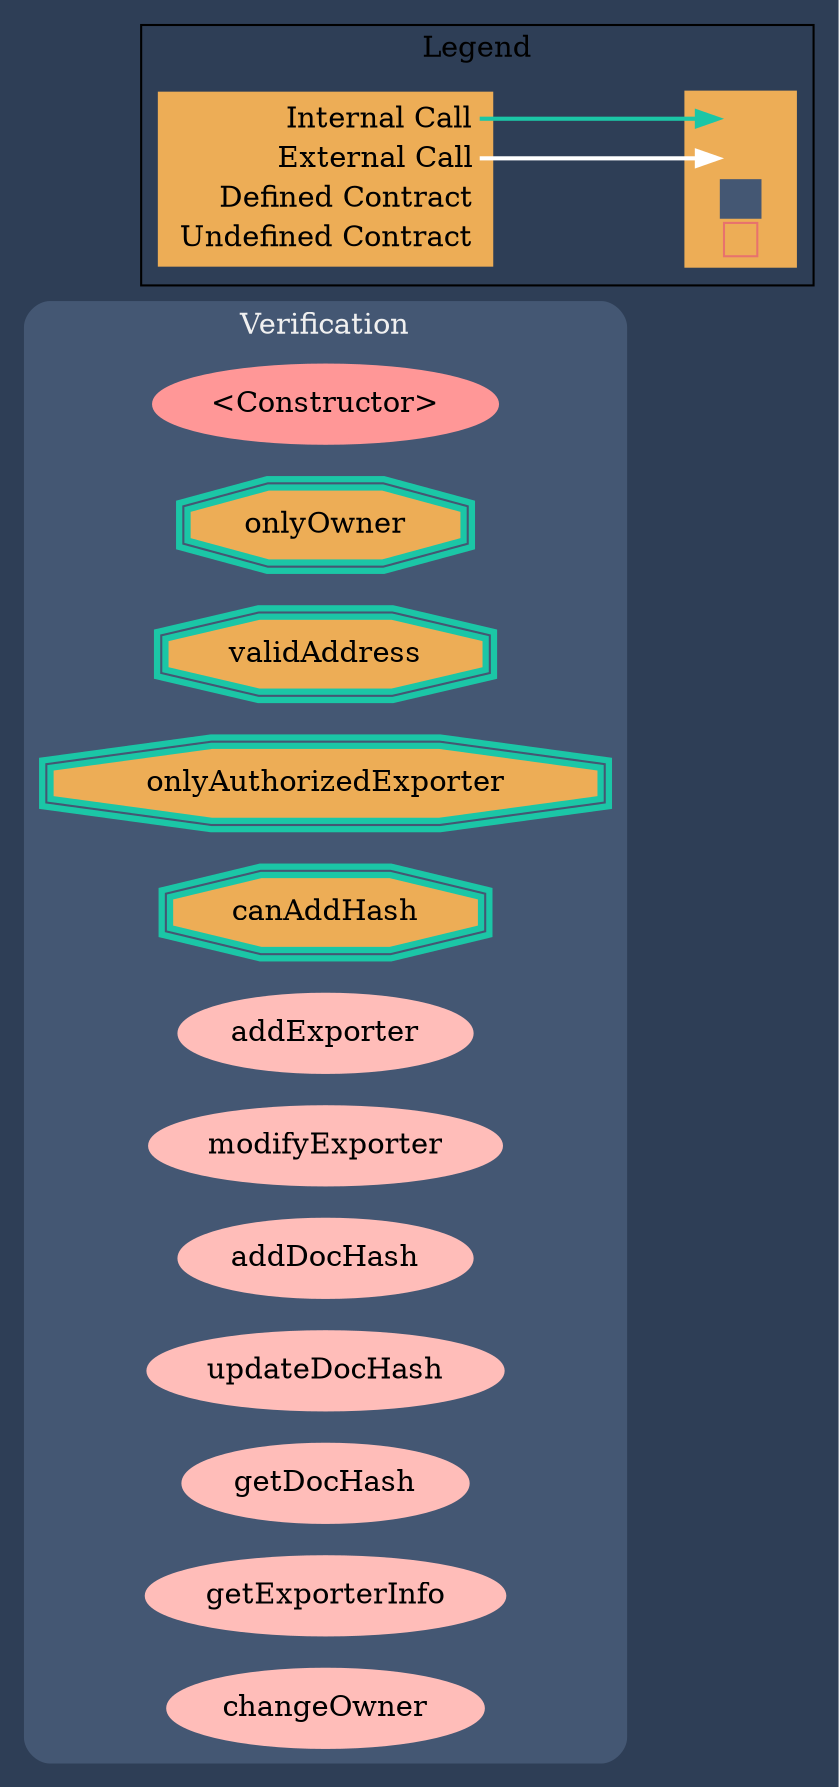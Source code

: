 digraph G {
  graph [ ratio = "auto", page = "100", compound =true, bgcolor = "#2e3e56" ];
  node [ style = "filled", fillcolor = "#edad56", color = "#edad56", penwidth =3 ];
  edge [ color = "#fcfcfc", penwidth =2, fontname = "helvetica Neue Ultra Light" ];
subgraph "clusterVerification" {
  graph [ label = "Verification", color = "#445773", fontcolor = "#f0f0f0", style = "rounded", bgcolor = "#445773" ];
  "Verification.<Constructor>" [ label = "<Constructor>", color = "#FF9797", fillcolor = "#FF9797" ];
  "Verification.onlyOwner" [ label = "onlyOwner", color = "#1bc6a6", shape =doubleoctagon ];
  "Verification.validAddress" [ label = "validAddress", color = "#1bc6a6", shape =doubleoctagon ];
  "Verification.onlyAuthorizedExporter" [ label = "onlyAuthorizedExporter", color = "#1bc6a6", shape =doubleoctagon ];
  "Verification.canAddHash" [ label = "canAddHash", color = "#1bc6a6", shape =doubleoctagon ];
  "Verification.addExporter" [ label = "addExporter", color = "#ffbdb9", fillcolor = "#ffbdb9" ];
  "Verification.modifyExporter" [ label = "modifyExporter", color = "#ffbdb9", fillcolor = "#ffbdb9" ];
  "Verification.addDocHash" [ label = "addDocHash", color = "#ffbdb9", fillcolor = "#ffbdb9" ];
  "Verification.updateDocHash" [ label = "updateDocHash", color = "#ffbdb9", fillcolor = "#ffbdb9" ];
  "Verification.getDocHash" [ label = "getDocHash", color = "#ffbdb9", fillcolor = "#ffbdb9" ];
  "Verification.getExporterInfo" [ label = "getExporterInfo", color = "#ffbdb9", fillcolor = "#ffbdb9" ];
  "Verification.changeOwner" [ label = "changeOwner", color = "#ffbdb9", fillcolor = "#ffbdb9" ];
}



rankdir=LR
node [shape=plaintext]
subgraph cluster_01 { 
label = "Legend";
key [label=<<table border="0" cellpadding="2" cellspacing="0" cellborder="0">
  <tr><td align="right" port="i1">Internal Call</td></tr>
  <tr><td align="right" port="i2">External Call</td></tr>
  <tr><td align="right" port="i3">Defined Contract</td></tr>
  <tr><td align="right" port="i4">Undefined Contract</td></tr>
  </table>>]
key2 [label=<<table border="0" cellpadding="2" cellspacing="0" cellborder="0">
  <tr><td port="i1">&nbsp;&nbsp;&nbsp;</td></tr>
  <tr><td port="i2">&nbsp;&nbsp;&nbsp;</td></tr>
  <tr><td port="i3" bgcolor="#445773">&nbsp;&nbsp;&nbsp;</td></tr>
  <tr><td port="i4">
    <table border="1" cellborder="0" cellspacing="0" cellpadding="7" color="#e8726d">
      <tr>
       <td></td>
      </tr>
     </table>
  </td></tr>
  </table>>]
key:i1:e -> key2:i1:w [color="#1bc6a6"]
key:i2:e -> key2:i2:w [color="white"]
}
}
